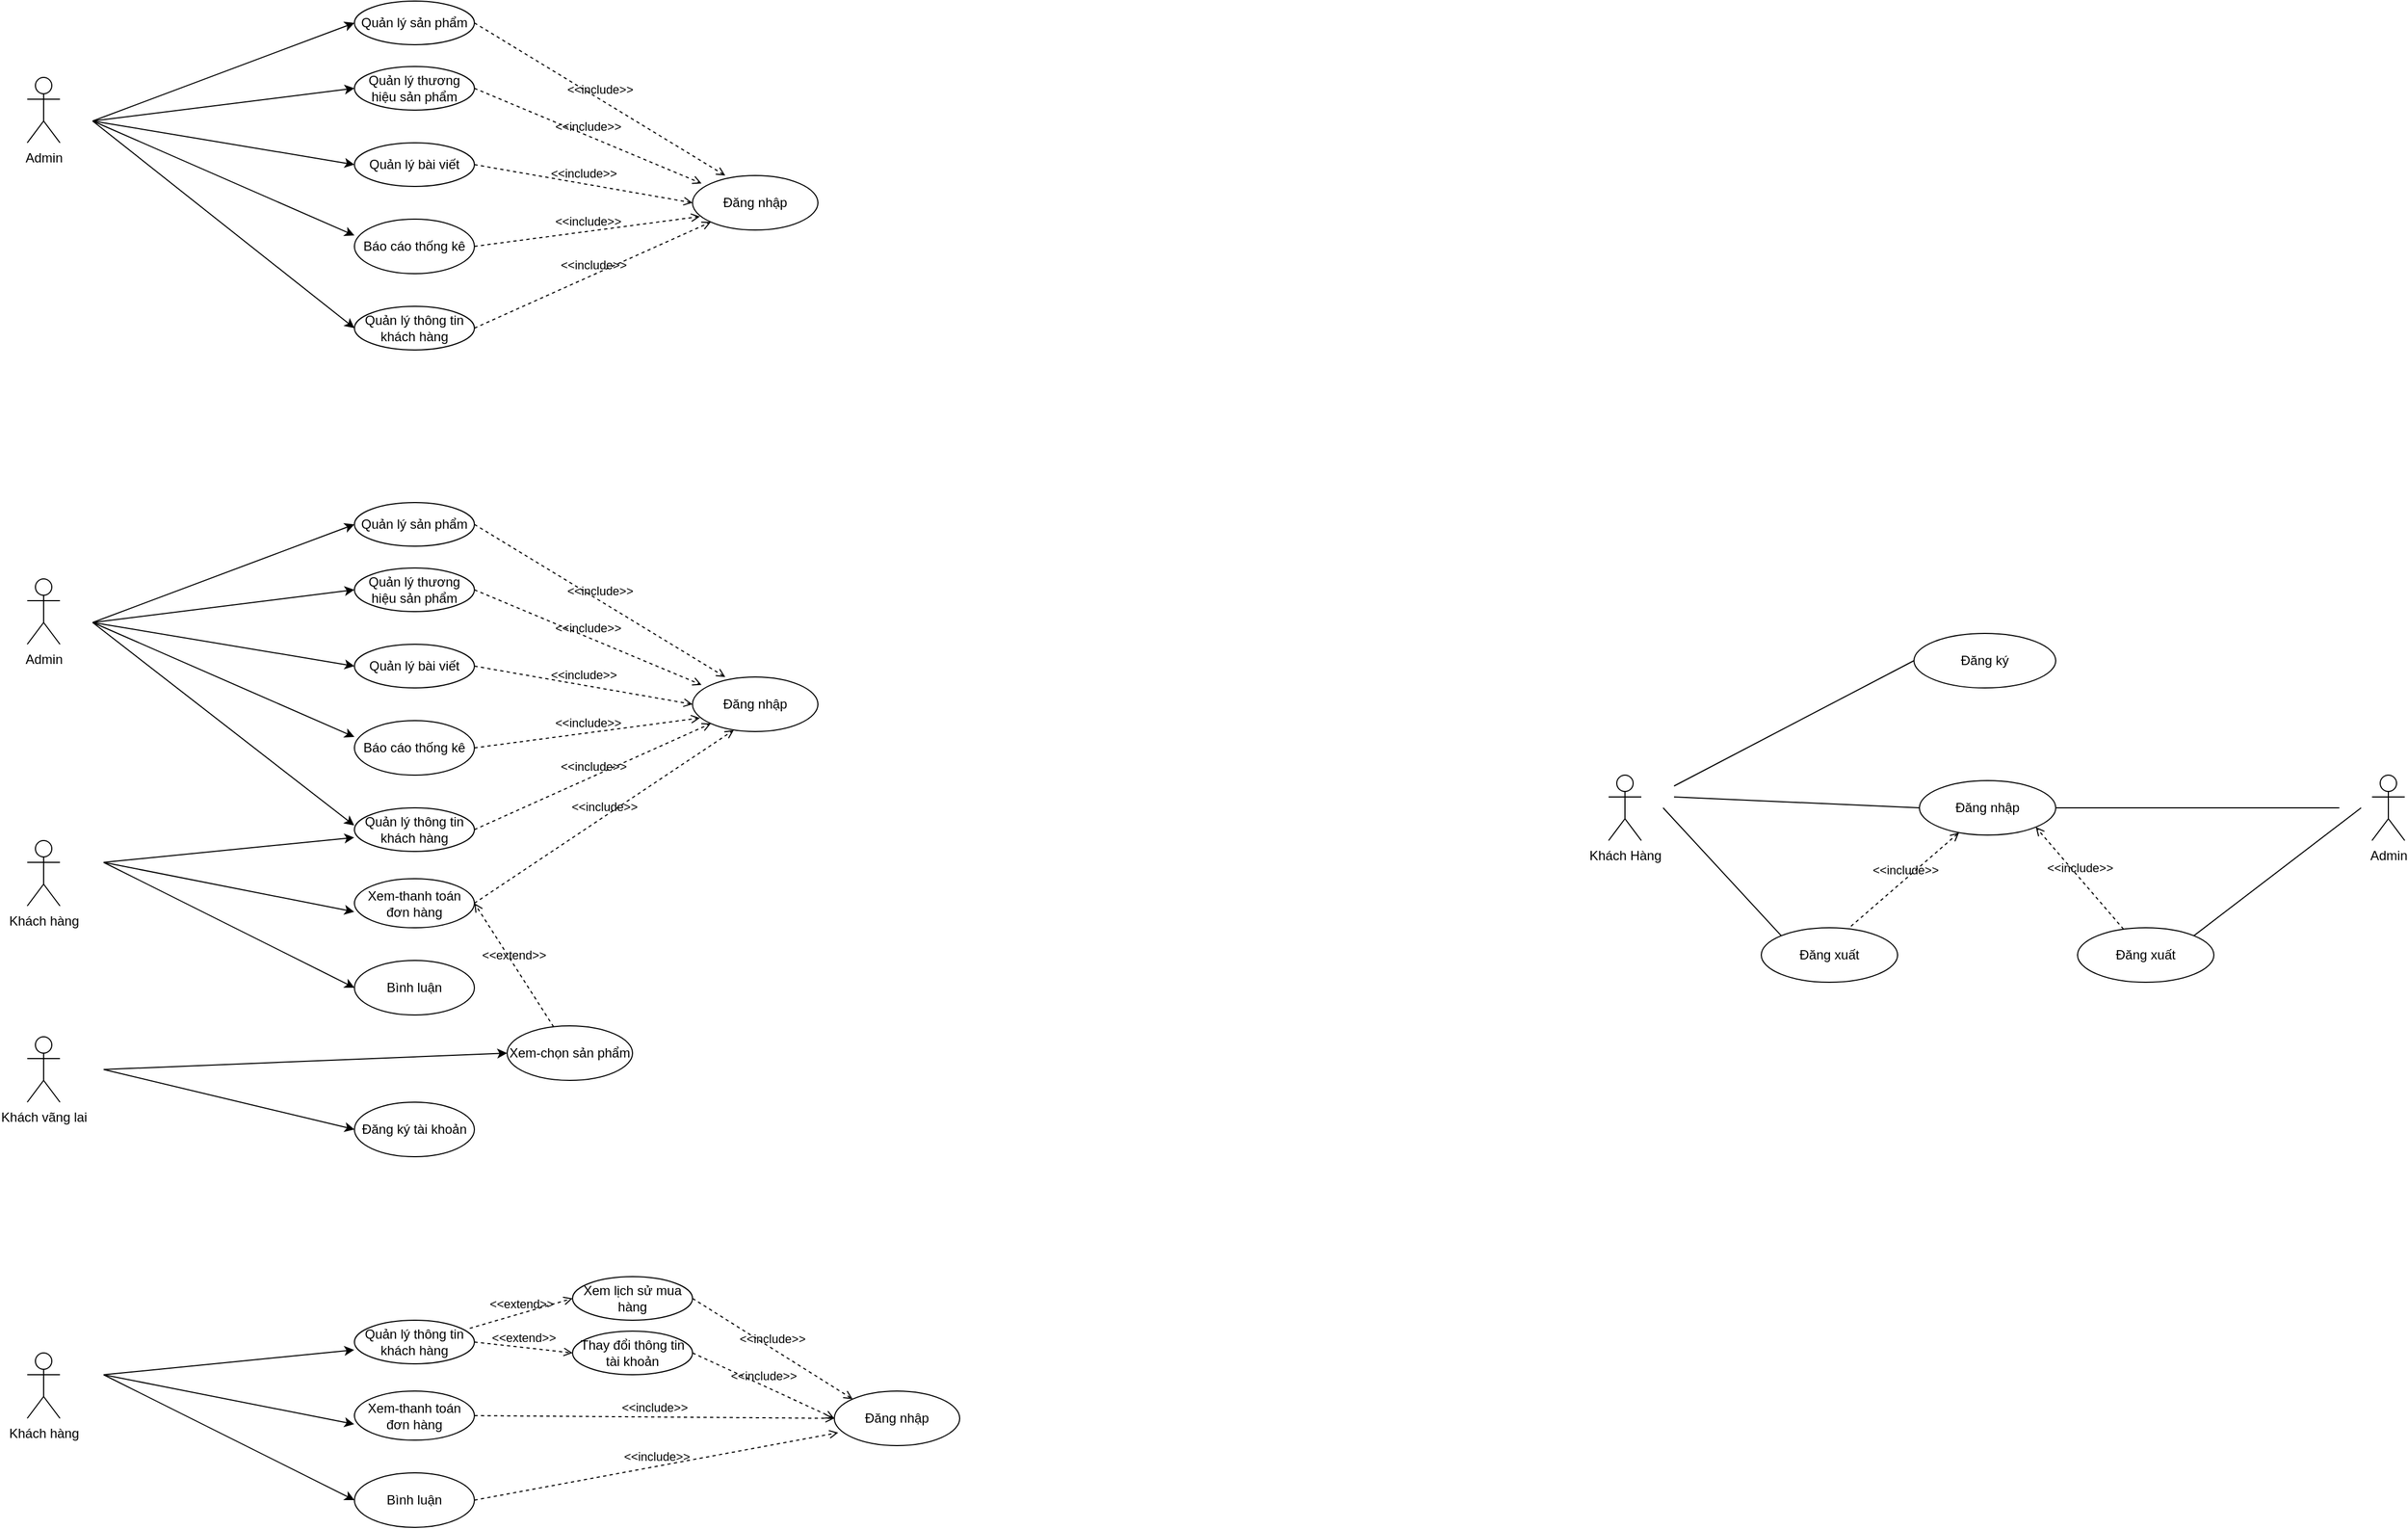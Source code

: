 <mxfile version="24.2.5" type="device">
  <diagram name="Trang-1" id="59EVmqoXW4I7JWVFYxdd">
    <mxGraphModel dx="3135" dy="2058" grid="1" gridSize="10" guides="1" tooltips="1" connect="1" arrows="1" fold="1" page="1" pageScale="1" pageWidth="827" pageHeight="1169" math="0" shadow="0">
      <root>
        <mxCell id="0" />
        <mxCell id="1" parent="0" />
        <mxCell id="z0hfNwUVbLpYKpfYT-ge-1" value="Khách Hàng&lt;div&gt;&lt;br&gt;&lt;/div&gt;" style="shape=umlActor;verticalLabelPosition=bottom;verticalAlign=top;html=1;outlineConnect=0;" parent="1" vertex="1">
          <mxGeometry x="50" y="410" width="30" height="60" as="geometry" />
        </mxCell>
        <mxCell id="z0hfNwUVbLpYKpfYT-ge-2" value="Admin" style="shape=umlActor;verticalLabelPosition=bottom;verticalAlign=top;html=1;outlineConnect=0;" parent="1" vertex="1">
          <mxGeometry x="750" y="410" width="30" height="60" as="geometry" />
        </mxCell>
        <mxCell id="z0hfNwUVbLpYKpfYT-ge-3" value="Đăng ký" style="ellipse;whiteSpace=wrap;html=1;" parent="1" vertex="1">
          <mxGeometry x="330" y="280" width="130" height="50" as="geometry" />
        </mxCell>
        <mxCell id="z0hfNwUVbLpYKpfYT-ge-4" value="Đăng nhập" style="ellipse;whiteSpace=wrap;html=1;" parent="1" vertex="1">
          <mxGeometry x="335" y="415" width="125" height="50" as="geometry" />
        </mxCell>
        <mxCell id="z0hfNwUVbLpYKpfYT-ge-5" value="Đăng xuất" style="ellipse;whiteSpace=wrap;html=1;" parent="1" vertex="1">
          <mxGeometry x="190" y="550" width="125" height="50" as="geometry" />
        </mxCell>
        <mxCell id="z0hfNwUVbLpYKpfYT-ge-7" value="Đăng xuất" style="ellipse;whiteSpace=wrap;html=1;" parent="1" vertex="1">
          <mxGeometry x="480" y="550" width="125" height="50" as="geometry" />
        </mxCell>
        <mxCell id="z0hfNwUVbLpYKpfYT-ge-9" value="" style="endArrow=none;html=1;rounded=0;entryX=0;entryY=0;entryDx=0;entryDy=0;" parent="1" target="z0hfNwUVbLpYKpfYT-ge-5" edge="1">
          <mxGeometry width="50" height="50" relative="1" as="geometry">
            <mxPoint x="100" y="440" as="sourcePoint" />
            <mxPoint x="210" y="300" as="targetPoint" />
          </mxGeometry>
        </mxCell>
        <mxCell id="z0hfNwUVbLpYKpfYT-ge-10" value="" style="endArrow=none;html=1;rounded=0;exitX=1;exitY=0;exitDx=0;exitDy=0;" parent="1" source="z0hfNwUVbLpYKpfYT-ge-7" edge="1">
          <mxGeometry width="50" height="50" relative="1" as="geometry">
            <mxPoint x="620" y="430" as="sourcePoint" />
            <mxPoint x="740" y="440" as="targetPoint" />
          </mxGeometry>
        </mxCell>
        <mxCell id="z0hfNwUVbLpYKpfYT-ge-11" value="" style="endArrow=none;html=1;rounded=0;exitX=1;exitY=0.5;exitDx=0;exitDy=0;" parent="1" source="z0hfNwUVbLpYKpfYT-ge-4" edge="1">
          <mxGeometry width="50" height="50" relative="1" as="geometry">
            <mxPoint x="550" y="480" as="sourcePoint" />
            <mxPoint x="720" y="440" as="targetPoint" />
          </mxGeometry>
        </mxCell>
        <mxCell id="z0hfNwUVbLpYKpfYT-ge-12" value="" style="endArrow=none;html=1;rounded=0;exitX=0;exitY=0.5;exitDx=0;exitDy=0;" parent="1" source="z0hfNwUVbLpYKpfYT-ge-3" edge="1">
          <mxGeometry width="50" height="50" relative="1" as="geometry">
            <mxPoint x="340" y="540" as="sourcePoint" />
            <mxPoint x="110" y="420" as="targetPoint" />
          </mxGeometry>
        </mxCell>
        <mxCell id="z0hfNwUVbLpYKpfYT-ge-13" value="&amp;lt;&amp;lt;include&amp;gt;&amp;gt;" style="html=1;verticalAlign=bottom;labelBackgroundColor=none;endArrow=open;endFill=0;dashed=1;rounded=0;exitX=0.658;exitY=-0.027;exitDx=0;exitDy=0;exitPerimeter=0;" parent="1" source="z0hfNwUVbLpYKpfYT-ge-5" target="z0hfNwUVbLpYKpfYT-ge-4" edge="1">
          <mxGeometry width="160" relative="1" as="geometry">
            <mxPoint x="280" y="520" as="sourcePoint" />
            <mxPoint x="440" y="520" as="targetPoint" />
          </mxGeometry>
        </mxCell>
        <mxCell id="z0hfNwUVbLpYKpfYT-ge-14" value="&amp;lt;&amp;lt;include&amp;gt;&amp;gt;" style="html=1;verticalAlign=bottom;labelBackgroundColor=none;endArrow=open;endFill=0;dashed=1;rounded=0;entryX=1;entryY=1;entryDx=0;entryDy=0;" parent="1" source="z0hfNwUVbLpYKpfYT-ge-7" target="z0hfNwUVbLpYKpfYT-ge-4" edge="1">
          <mxGeometry width="160" relative="1" as="geometry">
            <mxPoint x="400" y="550" as="sourcePoint" />
            <mxPoint x="560" y="550" as="targetPoint" />
          </mxGeometry>
        </mxCell>
        <mxCell id="z0hfNwUVbLpYKpfYT-ge-15" value="" style="endArrow=none;html=1;rounded=0;entryX=0;entryY=0.5;entryDx=0;entryDy=0;" parent="1" target="z0hfNwUVbLpYKpfYT-ge-4" edge="1">
          <mxGeometry width="50" height="50" relative="1" as="geometry">
            <mxPoint x="110" y="430" as="sourcePoint" />
            <mxPoint x="360" y="410" as="targetPoint" />
          </mxGeometry>
        </mxCell>
        <mxCell id="KDz8H-HZyMFuKutu-JtR-1" value="Admin" style="shape=umlActor;verticalLabelPosition=bottom;verticalAlign=top;html=1;outlineConnect=0;" vertex="1" parent="1">
          <mxGeometry x="-1400" y="230" width="30" height="60" as="geometry" />
        </mxCell>
        <mxCell id="KDz8H-HZyMFuKutu-JtR-2" value="Khách vãng lai" style="shape=umlActor;verticalLabelPosition=bottom;verticalAlign=top;html=1;outlineConnect=0;" vertex="1" parent="1">
          <mxGeometry x="-1400" y="650" width="30" height="60" as="geometry" />
        </mxCell>
        <mxCell id="KDz8H-HZyMFuKutu-JtR-3" value="Khách hàng" style="shape=umlActor;verticalLabelPosition=bottom;verticalAlign=top;html=1;outlineConnect=0;" vertex="1" parent="1">
          <mxGeometry x="-1400" y="470" width="30" height="60" as="geometry" />
        </mxCell>
        <mxCell id="KDz8H-HZyMFuKutu-JtR-5" value="Quản lý sản phẩm" style="ellipse;whiteSpace=wrap;html=1;" vertex="1" parent="1">
          <mxGeometry x="-1100" y="160" width="110" height="40" as="geometry" />
        </mxCell>
        <mxCell id="KDz8H-HZyMFuKutu-JtR-6" value="Quản lý thương hiệu sản phẩm" style="ellipse;whiteSpace=wrap;html=1;" vertex="1" parent="1">
          <mxGeometry x="-1100" y="220" width="110" height="40" as="geometry" />
        </mxCell>
        <mxCell id="KDz8H-HZyMFuKutu-JtR-7" value="Quản lý thông tin khách hàng" style="ellipse;whiteSpace=wrap;html=1;" vertex="1" parent="1">
          <mxGeometry x="-1100" y="440" width="110" height="40" as="geometry" />
        </mxCell>
        <mxCell id="KDz8H-HZyMFuKutu-JtR-8" value="" style="endArrow=classic;html=1;rounded=0;entryX=0;entryY=0.5;entryDx=0;entryDy=0;" edge="1" parent="1" target="KDz8H-HZyMFuKutu-JtR-5">
          <mxGeometry width="50" height="50" relative="1" as="geometry">
            <mxPoint x="-1340" y="270" as="sourcePoint" />
            <mxPoint x="-1270" y="230" as="targetPoint" />
          </mxGeometry>
        </mxCell>
        <mxCell id="KDz8H-HZyMFuKutu-JtR-9" value="" style="endArrow=classic;html=1;rounded=0;entryX=0;entryY=0.5;entryDx=0;entryDy=0;" edge="1" parent="1" target="KDz8H-HZyMFuKutu-JtR-6">
          <mxGeometry width="50" height="50" relative="1" as="geometry">
            <mxPoint x="-1340" y="270" as="sourcePoint" />
            <mxPoint x="-1090" y="185" as="targetPoint" />
          </mxGeometry>
        </mxCell>
        <mxCell id="KDz8H-HZyMFuKutu-JtR-10" value="" style="endArrow=classic;html=1;rounded=0;entryX=-0.002;entryY=0.404;entryDx=0;entryDy=0;entryPerimeter=0;" edge="1" parent="1" target="KDz8H-HZyMFuKutu-JtR-7">
          <mxGeometry width="50" height="50" relative="1" as="geometry">
            <mxPoint x="-1340" y="270" as="sourcePoint" />
            <mxPoint x="-1080" y="195" as="targetPoint" />
          </mxGeometry>
        </mxCell>
        <mxCell id="KDz8H-HZyMFuKutu-JtR-11" value="Quản lý bài viết" style="ellipse;whiteSpace=wrap;html=1;" vertex="1" parent="1">
          <mxGeometry x="-1100" y="290" width="110" height="40" as="geometry" />
        </mxCell>
        <mxCell id="KDz8H-HZyMFuKutu-JtR-12" value="Báo cáo thống kê" style="ellipse;whiteSpace=wrap;html=1;" vertex="1" parent="1">
          <mxGeometry x="-1100" y="360" width="110" height="50" as="geometry" />
        </mxCell>
        <mxCell id="KDz8H-HZyMFuKutu-JtR-15" value="" style="endArrow=classic;html=1;rounded=0;entryX=0;entryY=0.5;entryDx=0;entryDy=0;" edge="1" parent="1" target="KDz8H-HZyMFuKutu-JtR-11">
          <mxGeometry width="50" height="50" relative="1" as="geometry">
            <mxPoint x="-1340" y="270" as="sourcePoint" />
            <mxPoint x="-1090" y="340" as="targetPoint" />
          </mxGeometry>
        </mxCell>
        <mxCell id="KDz8H-HZyMFuKutu-JtR-16" value="" style="endArrow=classic;html=1;rounded=0;entryX=0;entryY=0.3;entryDx=0;entryDy=0;entryPerimeter=0;" edge="1" parent="1" target="KDz8H-HZyMFuKutu-JtR-12">
          <mxGeometry width="50" height="50" relative="1" as="geometry">
            <mxPoint x="-1340" y="270" as="sourcePoint" />
            <mxPoint x="-1080" y="350" as="targetPoint" />
          </mxGeometry>
        </mxCell>
        <mxCell id="KDz8H-HZyMFuKutu-JtR-17" value="Xem-thanh toán đơn hàng" style="ellipse;whiteSpace=wrap;html=1;" vertex="1" parent="1">
          <mxGeometry x="-1100" y="505" width="110" height="45" as="geometry" />
        </mxCell>
        <mxCell id="KDz8H-HZyMFuKutu-JtR-18" value="Bình luận" style="ellipse;whiteSpace=wrap;html=1;" vertex="1" parent="1">
          <mxGeometry x="-1100" y="580" width="110" height="50" as="geometry" />
        </mxCell>
        <mxCell id="KDz8H-HZyMFuKutu-JtR-19" value="" style="endArrow=classic;html=1;rounded=0;entryX=-0.002;entryY=0.681;entryDx=0;entryDy=0;entryPerimeter=0;" edge="1" parent="1" target="KDz8H-HZyMFuKutu-JtR-7">
          <mxGeometry width="50" height="50" relative="1" as="geometry">
            <mxPoint x="-1330" y="490" as="sourcePoint" />
            <mxPoint x="-1120" y="686" as="targetPoint" />
          </mxGeometry>
        </mxCell>
        <mxCell id="KDz8H-HZyMFuKutu-JtR-20" value="" style="endArrow=classic;html=1;rounded=0;entryX=-0.002;entryY=0.675;entryDx=0;entryDy=0;entryPerimeter=0;" edge="1" parent="1" target="KDz8H-HZyMFuKutu-JtR-17">
          <mxGeometry width="50" height="50" relative="1" as="geometry">
            <mxPoint x="-1330" y="490" as="sourcePoint" />
            <mxPoint x="-1080" y="476" as="targetPoint" />
          </mxGeometry>
        </mxCell>
        <mxCell id="KDz8H-HZyMFuKutu-JtR-21" value="" style="endArrow=classic;html=1;rounded=0;entryX=0;entryY=0.5;entryDx=0;entryDy=0;" edge="1" parent="1" target="KDz8H-HZyMFuKutu-JtR-18">
          <mxGeometry width="50" height="50" relative="1" as="geometry">
            <mxPoint x="-1330" y="490" as="sourcePoint" />
            <mxPoint x="-1070" y="486" as="targetPoint" />
          </mxGeometry>
        </mxCell>
        <mxCell id="KDz8H-HZyMFuKutu-JtR-22" value="Đăng ký tài khoản" style="ellipse;whiteSpace=wrap;html=1;" vertex="1" parent="1">
          <mxGeometry x="-1100" y="710" width="110" height="50" as="geometry" />
        </mxCell>
        <mxCell id="KDz8H-HZyMFuKutu-JtR-23" value="Xem-chọn sản phẩm" style="ellipse;whiteSpace=wrap;html=1;" vertex="1" parent="1">
          <mxGeometry x="-960" y="640" width="115" height="50" as="geometry" />
        </mxCell>
        <mxCell id="KDz8H-HZyMFuKutu-JtR-24" value="" style="endArrow=classic;html=1;rounded=0;entryX=0;entryY=0.5;entryDx=0;entryDy=0;" edge="1" parent="1" target="KDz8H-HZyMFuKutu-JtR-22">
          <mxGeometry width="50" height="50" relative="1" as="geometry">
            <mxPoint x="-1330" y="680" as="sourcePoint" />
            <mxPoint x="-1090" y="615" as="targetPoint" />
          </mxGeometry>
        </mxCell>
        <mxCell id="KDz8H-HZyMFuKutu-JtR-25" value="" style="endArrow=classic;html=1;rounded=0;entryX=0;entryY=0.5;entryDx=0;entryDy=0;" edge="1" parent="1" target="KDz8H-HZyMFuKutu-JtR-23">
          <mxGeometry width="50" height="50" relative="1" as="geometry">
            <mxPoint x="-1330" y="680" as="sourcePoint" />
            <mxPoint x="-1080" y="625" as="targetPoint" />
          </mxGeometry>
        </mxCell>
        <mxCell id="KDz8H-HZyMFuKutu-JtR-26" value="&amp;lt;&amp;lt;extend&amp;gt;&amp;gt;" style="html=1;verticalAlign=bottom;labelBackgroundColor=none;endArrow=open;endFill=0;dashed=1;rounded=0;exitX=0.371;exitY=0.019;exitDx=0;exitDy=0;exitPerimeter=0;entryX=1;entryY=0.5;entryDx=0;entryDy=0;" edge="1" parent="1" source="KDz8H-HZyMFuKutu-JtR-23" target="KDz8H-HZyMFuKutu-JtR-17">
          <mxGeometry width="160" relative="1" as="geometry">
            <mxPoint x="-950" y="465" as="sourcePoint" />
            <mxPoint x="-790" y="465" as="targetPoint" />
          </mxGeometry>
        </mxCell>
        <mxCell id="KDz8H-HZyMFuKutu-JtR-27" value="Đăng nhập" style="ellipse;whiteSpace=wrap;html=1;" vertex="1" parent="1">
          <mxGeometry x="-790" y="320" width="115" height="50" as="geometry" />
        </mxCell>
        <mxCell id="KDz8H-HZyMFuKutu-JtR-28" value="&amp;lt;&amp;lt;include&amp;gt;&amp;gt;" style="html=1;verticalAlign=bottom;labelBackgroundColor=none;endArrow=open;endFill=0;dashed=1;rounded=0;entryX=0;entryY=0.5;entryDx=0;entryDy=0;exitX=1;exitY=0.5;exitDx=0;exitDy=0;" edge="1" parent="1" source="KDz8H-HZyMFuKutu-JtR-11" target="KDz8H-HZyMFuKutu-JtR-27">
          <mxGeometry width="160" relative="1" as="geometry">
            <mxPoint x="-1000" y="470" as="sourcePoint" />
            <mxPoint x="-840" y="470" as="targetPoint" />
          </mxGeometry>
        </mxCell>
        <mxCell id="KDz8H-HZyMFuKutu-JtR-29" value="&amp;lt;&amp;lt;include&amp;gt;&amp;gt;" style="html=1;verticalAlign=bottom;labelBackgroundColor=none;endArrow=open;endFill=0;dashed=1;rounded=0;entryX=0.072;entryY=0.144;entryDx=0;entryDy=0;exitX=1;exitY=0.5;exitDx=0;exitDy=0;entryPerimeter=0;" edge="1" parent="1" source="KDz8H-HZyMFuKutu-JtR-6" target="KDz8H-HZyMFuKutu-JtR-27">
          <mxGeometry width="160" relative="1" as="geometry">
            <mxPoint x="-982" y="196" as="sourcePoint" />
            <mxPoint x="-780" y="355" as="targetPoint" />
          </mxGeometry>
        </mxCell>
        <mxCell id="KDz8H-HZyMFuKutu-JtR-30" value="&amp;lt;&amp;lt;include&amp;gt;&amp;gt;" style="html=1;verticalAlign=bottom;labelBackgroundColor=none;endArrow=open;endFill=0;dashed=1;rounded=0;entryX=0.261;entryY=0;entryDx=0;entryDy=0;exitX=1;exitY=0.5;exitDx=0;exitDy=0;entryPerimeter=0;" edge="1" parent="1" source="KDz8H-HZyMFuKutu-JtR-5" target="KDz8H-HZyMFuKutu-JtR-27">
          <mxGeometry width="160" relative="1" as="geometry">
            <mxPoint x="-972" y="206" as="sourcePoint" />
            <mxPoint x="-770" y="365" as="targetPoint" />
          </mxGeometry>
        </mxCell>
        <mxCell id="KDz8H-HZyMFuKutu-JtR-31" value="&amp;lt;&amp;lt;include&amp;gt;&amp;gt;" style="html=1;verticalAlign=bottom;labelBackgroundColor=none;endArrow=open;endFill=0;dashed=1;rounded=0;entryX=0.059;entryY=0.752;entryDx=0;entryDy=0;exitX=1;exitY=0.5;exitDx=0;exitDy=0;entryPerimeter=0;" edge="1" parent="1" source="KDz8H-HZyMFuKutu-JtR-12" target="KDz8H-HZyMFuKutu-JtR-27">
          <mxGeometry width="160" relative="1" as="geometry">
            <mxPoint x="-962" y="216" as="sourcePoint" />
            <mxPoint x="-760" y="375" as="targetPoint" />
          </mxGeometry>
        </mxCell>
        <mxCell id="KDz8H-HZyMFuKutu-JtR-32" value="&amp;lt;&amp;lt;include&amp;gt;&amp;gt;" style="html=1;verticalAlign=bottom;labelBackgroundColor=none;endArrow=open;endFill=0;dashed=1;rounded=0;entryX=0;entryY=1;entryDx=0;entryDy=0;exitX=1;exitY=0.5;exitDx=0;exitDy=0;" edge="1" parent="1" source="KDz8H-HZyMFuKutu-JtR-7" target="KDz8H-HZyMFuKutu-JtR-27">
          <mxGeometry width="160" relative="1" as="geometry">
            <mxPoint x="-952" y="226" as="sourcePoint" />
            <mxPoint x="-750" y="385" as="targetPoint" />
          </mxGeometry>
        </mxCell>
        <mxCell id="KDz8H-HZyMFuKutu-JtR-33" value="&amp;lt;&amp;lt;include&amp;gt;&amp;gt;" style="html=1;verticalAlign=bottom;labelBackgroundColor=none;endArrow=open;endFill=0;dashed=1;rounded=0;entryX=0.329;entryY=0.974;entryDx=0;entryDy=0;exitX=1;exitY=0.5;exitDx=0;exitDy=0;entryPerimeter=0;" edge="1" parent="1" source="KDz8H-HZyMFuKutu-JtR-17" target="KDz8H-HZyMFuKutu-JtR-27">
          <mxGeometry width="160" relative="1" as="geometry">
            <mxPoint x="-942" y="236" as="sourcePoint" />
            <mxPoint x="-740" y="395" as="targetPoint" />
          </mxGeometry>
        </mxCell>
        <mxCell id="KDz8H-HZyMFuKutu-JtR-34" value="Khách hàng" style="shape=umlActor;verticalLabelPosition=bottom;verticalAlign=top;html=1;outlineConnect=0;" vertex="1" parent="1">
          <mxGeometry x="-1400" y="940" width="30" height="60" as="geometry" />
        </mxCell>
        <mxCell id="KDz8H-HZyMFuKutu-JtR-35" value="Quản lý thông tin khách hàng" style="ellipse;whiteSpace=wrap;html=1;" vertex="1" parent="1">
          <mxGeometry x="-1100" y="910" width="110" height="40" as="geometry" />
        </mxCell>
        <mxCell id="KDz8H-HZyMFuKutu-JtR-36" value="Xem-thanh toán đơn hàng" style="ellipse;whiteSpace=wrap;html=1;" vertex="1" parent="1">
          <mxGeometry x="-1100" y="975" width="110" height="45" as="geometry" />
        </mxCell>
        <mxCell id="KDz8H-HZyMFuKutu-JtR-37" value="Bình luận" style="ellipse;whiteSpace=wrap;html=1;" vertex="1" parent="1">
          <mxGeometry x="-1100" y="1050" width="110" height="50" as="geometry" />
        </mxCell>
        <mxCell id="KDz8H-HZyMFuKutu-JtR-38" value="" style="endArrow=classic;html=1;rounded=0;entryX=-0.002;entryY=0.681;entryDx=0;entryDy=0;entryPerimeter=0;" edge="1" parent="1" target="KDz8H-HZyMFuKutu-JtR-35">
          <mxGeometry width="50" height="50" relative="1" as="geometry">
            <mxPoint x="-1330" y="960" as="sourcePoint" />
            <mxPoint x="-1120" y="1156" as="targetPoint" />
          </mxGeometry>
        </mxCell>
        <mxCell id="KDz8H-HZyMFuKutu-JtR-39" value="" style="endArrow=classic;html=1;rounded=0;entryX=-0.002;entryY=0.675;entryDx=0;entryDy=0;entryPerimeter=0;" edge="1" parent="1" target="KDz8H-HZyMFuKutu-JtR-36">
          <mxGeometry width="50" height="50" relative="1" as="geometry">
            <mxPoint x="-1330" y="960" as="sourcePoint" />
            <mxPoint x="-1080" y="946" as="targetPoint" />
          </mxGeometry>
        </mxCell>
        <mxCell id="KDz8H-HZyMFuKutu-JtR-40" value="" style="endArrow=classic;html=1;rounded=0;entryX=0;entryY=0.5;entryDx=0;entryDy=0;" edge="1" parent="1" target="KDz8H-HZyMFuKutu-JtR-37">
          <mxGeometry width="50" height="50" relative="1" as="geometry">
            <mxPoint x="-1330" y="960" as="sourcePoint" />
            <mxPoint x="-1070" y="956" as="targetPoint" />
          </mxGeometry>
        </mxCell>
        <mxCell id="KDz8H-HZyMFuKutu-JtR-41" value="&amp;lt;&amp;lt;extend&amp;gt;&amp;gt;" style="html=1;verticalAlign=bottom;labelBackgroundColor=none;endArrow=open;endFill=0;dashed=1;rounded=0;exitX=1;exitY=0.5;exitDx=0;exitDy=0;entryX=0;entryY=0.5;entryDx=0;entryDy=0;" edge="1" parent="1" source="KDz8H-HZyMFuKutu-JtR-35" target="KDz8H-HZyMFuKutu-JtR-42">
          <mxGeometry width="160" relative="1" as="geometry">
            <mxPoint x="-1060" y="860" as="sourcePoint" />
            <mxPoint x="-870" y="930" as="targetPoint" />
          </mxGeometry>
        </mxCell>
        <mxCell id="KDz8H-HZyMFuKutu-JtR-42" value="Thay đổi thông tin tài khoản" style="ellipse;whiteSpace=wrap;html=1;" vertex="1" parent="1">
          <mxGeometry x="-900" y="920" width="110" height="40" as="geometry" />
        </mxCell>
        <mxCell id="KDz8H-HZyMFuKutu-JtR-43" value="&amp;lt;&amp;lt;extend&amp;gt;&amp;gt;" style="html=1;verticalAlign=bottom;labelBackgroundColor=none;endArrow=open;endFill=0;dashed=1;rounded=0;entryX=0;entryY=0.5;entryDx=0;entryDy=0;exitX=0.961;exitY=0.186;exitDx=0;exitDy=0;exitPerimeter=0;" edge="1" parent="1" source="KDz8H-HZyMFuKutu-JtR-35" target="KDz8H-HZyMFuKutu-JtR-44">
          <mxGeometry width="160" relative="1" as="geometry">
            <mxPoint x="-1000" y="950" as="sourcePoint" />
            <mxPoint x="-870" y="997.5" as="targetPoint" />
          </mxGeometry>
        </mxCell>
        <mxCell id="KDz8H-HZyMFuKutu-JtR-44" value="Xem lịch sử mua hàng" style="ellipse;whiteSpace=wrap;html=1;" vertex="1" parent="1">
          <mxGeometry x="-900" y="870" width="110" height="40" as="geometry" />
        </mxCell>
        <mxCell id="KDz8H-HZyMFuKutu-JtR-45" value="Đăng nhập" style="ellipse;whiteSpace=wrap;html=1;" vertex="1" parent="1">
          <mxGeometry x="-660" y="975" width="115" height="50" as="geometry" />
        </mxCell>
        <mxCell id="KDz8H-HZyMFuKutu-JtR-46" value="&amp;lt;&amp;lt;include&amp;gt;&amp;gt;" style="html=1;verticalAlign=bottom;labelBackgroundColor=none;endArrow=open;endFill=0;dashed=1;rounded=0;entryX=0;entryY=0.5;entryDx=0;entryDy=0;exitX=1;exitY=0.5;exitDx=0;exitDy=0;" edge="1" parent="1" source="KDz8H-HZyMFuKutu-JtR-42" target="KDz8H-HZyMFuKutu-JtR-45">
          <mxGeometry width="160" relative="1" as="geometry">
            <mxPoint x="-980" y="538" as="sourcePoint" />
            <mxPoint x="-742" y="379" as="targetPoint" />
          </mxGeometry>
        </mxCell>
        <mxCell id="KDz8H-HZyMFuKutu-JtR-47" value="&amp;lt;&amp;lt;include&amp;gt;&amp;gt;" style="html=1;verticalAlign=bottom;labelBackgroundColor=none;endArrow=open;endFill=0;dashed=1;rounded=0;entryX=0;entryY=0.5;entryDx=0;entryDy=0;exitX=1;exitY=0.5;exitDx=0;exitDy=0;" edge="1" parent="1" source="KDz8H-HZyMFuKutu-JtR-36" target="KDz8H-HZyMFuKutu-JtR-45">
          <mxGeometry width="160" relative="1" as="geometry">
            <mxPoint x="-751" y="936" as="sourcePoint" />
            <mxPoint x="-660" y="975" as="targetPoint" />
          </mxGeometry>
        </mxCell>
        <mxCell id="KDz8H-HZyMFuKutu-JtR-48" value="&amp;lt;&amp;lt;include&amp;gt;&amp;gt;" style="html=1;verticalAlign=bottom;labelBackgroundColor=none;endArrow=open;endFill=0;dashed=1;rounded=0;entryX=0;entryY=0;entryDx=0;entryDy=0;exitX=1;exitY=0.5;exitDx=0;exitDy=0;" edge="1" parent="1" source="KDz8H-HZyMFuKutu-JtR-44" target="KDz8H-HZyMFuKutu-JtR-45">
          <mxGeometry width="160" relative="1" as="geometry">
            <mxPoint x="-741" y="946" as="sourcePoint" />
            <mxPoint x="-650" y="985" as="targetPoint" />
          </mxGeometry>
        </mxCell>
        <mxCell id="KDz8H-HZyMFuKutu-JtR-49" value="&amp;lt;&amp;lt;include&amp;gt;&amp;gt;" style="html=1;verticalAlign=bottom;labelBackgroundColor=none;endArrow=open;endFill=0;dashed=1;rounded=0;entryX=0.031;entryY=0.763;entryDx=0;entryDy=0;exitX=1;exitY=0.5;exitDx=0;exitDy=0;entryPerimeter=0;" edge="1" parent="1" source="KDz8H-HZyMFuKutu-JtR-37" target="KDz8H-HZyMFuKutu-JtR-45">
          <mxGeometry width="160" relative="1" as="geometry">
            <mxPoint x="-731" y="956" as="sourcePoint" />
            <mxPoint x="-640" y="995" as="targetPoint" />
          </mxGeometry>
        </mxCell>
        <mxCell id="KDz8H-HZyMFuKutu-JtR-50" value="Admin" style="shape=umlActor;verticalLabelPosition=bottom;verticalAlign=top;html=1;outlineConnect=0;" vertex="1" parent="1">
          <mxGeometry x="-1400" y="-230" width="30" height="60" as="geometry" />
        </mxCell>
        <mxCell id="KDz8H-HZyMFuKutu-JtR-51" value="Quản lý sản phẩm" style="ellipse;whiteSpace=wrap;html=1;" vertex="1" parent="1">
          <mxGeometry x="-1100" y="-300" width="110" height="40" as="geometry" />
        </mxCell>
        <mxCell id="KDz8H-HZyMFuKutu-JtR-52" value="Quản lý thương hiệu sản phẩm" style="ellipse;whiteSpace=wrap;html=1;" vertex="1" parent="1">
          <mxGeometry x="-1100" y="-240" width="110" height="40" as="geometry" />
        </mxCell>
        <mxCell id="KDz8H-HZyMFuKutu-JtR-53" value="" style="endArrow=classic;html=1;rounded=0;entryX=0;entryY=0.5;entryDx=0;entryDy=0;" edge="1" parent="1" target="KDz8H-HZyMFuKutu-JtR-51">
          <mxGeometry width="50" height="50" relative="1" as="geometry">
            <mxPoint x="-1340" y="-190" as="sourcePoint" />
            <mxPoint x="-1270" y="-230" as="targetPoint" />
          </mxGeometry>
        </mxCell>
        <mxCell id="KDz8H-HZyMFuKutu-JtR-54" value="" style="endArrow=classic;html=1;rounded=0;entryX=0;entryY=0.5;entryDx=0;entryDy=0;" edge="1" parent="1" target="KDz8H-HZyMFuKutu-JtR-52">
          <mxGeometry width="50" height="50" relative="1" as="geometry">
            <mxPoint x="-1340" y="-190" as="sourcePoint" />
            <mxPoint x="-1090" y="-275" as="targetPoint" />
          </mxGeometry>
        </mxCell>
        <mxCell id="KDz8H-HZyMFuKutu-JtR-55" value="" style="endArrow=classic;html=1;rounded=0;entryX=0;entryY=0.5;entryDx=0;entryDy=0;" edge="1" parent="1" target="KDz8H-HZyMFuKutu-JtR-66">
          <mxGeometry width="50" height="50" relative="1" as="geometry">
            <mxPoint x="-1340" y="-190" as="sourcePoint" />
            <mxPoint x="-1100" y="-4" as="targetPoint" />
          </mxGeometry>
        </mxCell>
        <mxCell id="KDz8H-HZyMFuKutu-JtR-56" value="Quản lý bài viết" style="ellipse;whiteSpace=wrap;html=1;" vertex="1" parent="1">
          <mxGeometry x="-1100" y="-170" width="110" height="40" as="geometry" />
        </mxCell>
        <mxCell id="KDz8H-HZyMFuKutu-JtR-57" value="Báo cáo thống kê" style="ellipse;whiteSpace=wrap;html=1;" vertex="1" parent="1">
          <mxGeometry x="-1100" y="-100" width="110" height="50" as="geometry" />
        </mxCell>
        <mxCell id="KDz8H-HZyMFuKutu-JtR-58" value="" style="endArrow=classic;html=1;rounded=0;entryX=0;entryY=0.5;entryDx=0;entryDy=0;" edge="1" parent="1" target="KDz8H-HZyMFuKutu-JtR-56">
          <mxGeometry width="50" height="50" relative="1" as="geometry">
            <mxPoint x="-1340" y="-190" as="sourcePoint" />
            <mxPoint x="-1090" y="-120" as="targetPoint" />
          </mxGeometry>
        </mxCell>
        <mxCell id="KDz8H-HZyMFuKutu-JtR-59" value="" style="endArrow=classic;html=1;rounded=0;entryX=0;entryY=0.3;entryDx=0;entryDy=0;entryPerimeter=0;" edge="1" parent="1" target="KDz8H-HZyMFuKutu-JtR-57">
          <mxGeometry width="50" height="50" relative="1" as="geometry">
            <mxPoint x="-1340" y="-190" as="sourcePoint" />
            <mxPoint x="-1080" y="-110" as="targetPoint" />
          </mxGeometry>
        </mxCell>
        <mxCell id="KDz8H-HZyMFuKutu-JtR-60" value="Đăng nhập" style="ellipse;whiteSpace=wrap;html=1;" vertex="1" parent="1">
          <mxGeometry x="-790" y="-140" width="115" height="50" as="geometry" />
        </mxCell>
        <mxCell id="KDz8H-HZyMFuKutu-JtR-61" value="&amp;lt;&amp;lt;include&amp;gt;&amp;gt;" style="html=1;verticalAlign=bottom;labelBackgroundColor=none;endArrow=open;endFill=0;dashed=1;rounded=0;entryX=0;entryY=0.5;entryDx=0;entryDy=0;exitX=1;exitY=0.5;exitDx=0;exitDy=0;" edge="1" parent="1" source="KDz8H-HZyMFuKutu-JtR-56" target="KDz8H-HZyMFuKutu-JtR-60">
          <mxGeometry width="160" relative="1" as="geometry">
            <mxPoint x="-1000" y="10" as="sourcePoint" />
            <mxPoint x="-840" y="10" as="targetPoint" />
          </mxGeometry>
        </mxCell>
        <mxCell id="KDz8H-HZyMFuKutu-JtR-62" value="&amp;lt;&amp;lt;include&amp;gt;&amp;gt;" style="html=1;verticalAlign=bottom;labelBackgroundColor=none;endArrow=open;endFill=0;dashed=1;rounded=0;entryX=0.072;entryY=0.144;entryDx=0;entryDy=0;exitX=1;exitY=0.5;exitDx=0;exitDy=0;entryPerimeter=0;" edge="1" parent="1" source="KDz8H-HZyMFuKutu-JtR-52" target="KDz8H-HZyMFuKutu-JtR-60">
          <mxGeometry width="160" relative="1" as="geometry">
            <mxPoint x="-982" y="-264" as="sourcePoint" />
            <mxPoint x="-780" y="-105" as="targetPoint" />
          </mxGeometry>
        </mxCell>
        <mxCell id="KDz8H-HZyMFuKutu-JtR-63" value="&amp;lt;&amp;lt;include&amp;gt;&amp;gt;" style="html=1;verticalAlign=bottom;labelBackgroundColor=none;endArrow=open;endFill=0;dashed=1;rounded=0;entryX=0.261;entryY=0;entryDx=0;entryDy=0;exitX=1;exitY=0.5;exitDx=0;exitDy=0;entryPerimeter=0;" edge="1" parent="1" source="KDz8H-HZyMFuKutu-JtR-51" target="KDz8H-HZyMFuKutu-JtR-60">
          <mxGeometry width="160" relative="1" as="geometry">
            <mxPoint x="-972" y="-254" as="sourcePoint" />
            <mxPoint x="-770" y="-95" as="targetPoint" />
          </mxGeometry>
        </mxCell>
        <mxCell id="KDz8H-HZyMFuKutu-JtR-64" value="&amp;lt;&amp;lt;include&amp;gt;&amp;gt;" style="html=1;verticalAlign=bottom;labelBackgroundColor=none;endArrow=open;endFill=0;dashed=1;rounded=0;entryX=0.059;entryY=0.752;entryDx=0;entryDy=0;exitX=1;exitY=0.5;exitDx=0;exitDy=0;entryPerimeter=0;" edge="1" parent="1" source="KDz8H-HZyMFuKutu-JtR-57" target="KDz8H-HZyMFuKutu-JtR-60">
          <mxGeometry width="160" relative="1" as="geometry">
            <mxPoint x="-962" y="-244" as="sourcePoint" />
            <mxPoint x="-760" y="-85" as="targetPoint" />
          </mxGeometry>
        </mxCell>
        <mxCell id="KDz8H-HZyMFuKutu-JtR-65" value="&amp;lt;&amp;lt;include&amp;gt;&amp;gt;" style="html=1;verticalAlign=bottom;labelBackgroundColor=none;endArrow=open;endFill=0;dashed=1;rounded=0;entryX=0;entryY=1;entryDx=0;entryDy=0;exitX=1;exitY=0.5;exitDx=0;exitDy=0;" edge="1" parent="1" target="KDz8H-HZyMFuKutu-JtR-60" source="KDz8H-HZyMFuKutu-JtR-66">
          <mxGeometry width="160" relative="1" as="geometry">
            <mxPoint x="-990" as="sourcePoint" />
            <mxPoint x="-750" y="-75" as="targetPoint" />
          </mxGeometry>
        </mxCell>
        <mxCell id="KDz8H-HZyMFuKutu-JtR-66" value="Quản lý thông tin khách hàng" style="ellipse;whiteSpace=wrap;html=1;" vertex="1" parent="1">
          <mxGeometry x="-1100" y="-20" width="110" height="40" as="geometry" />
        </mxCell>
      </root>
    </mxGraphModel>
  </diagram>
</mxfile>
